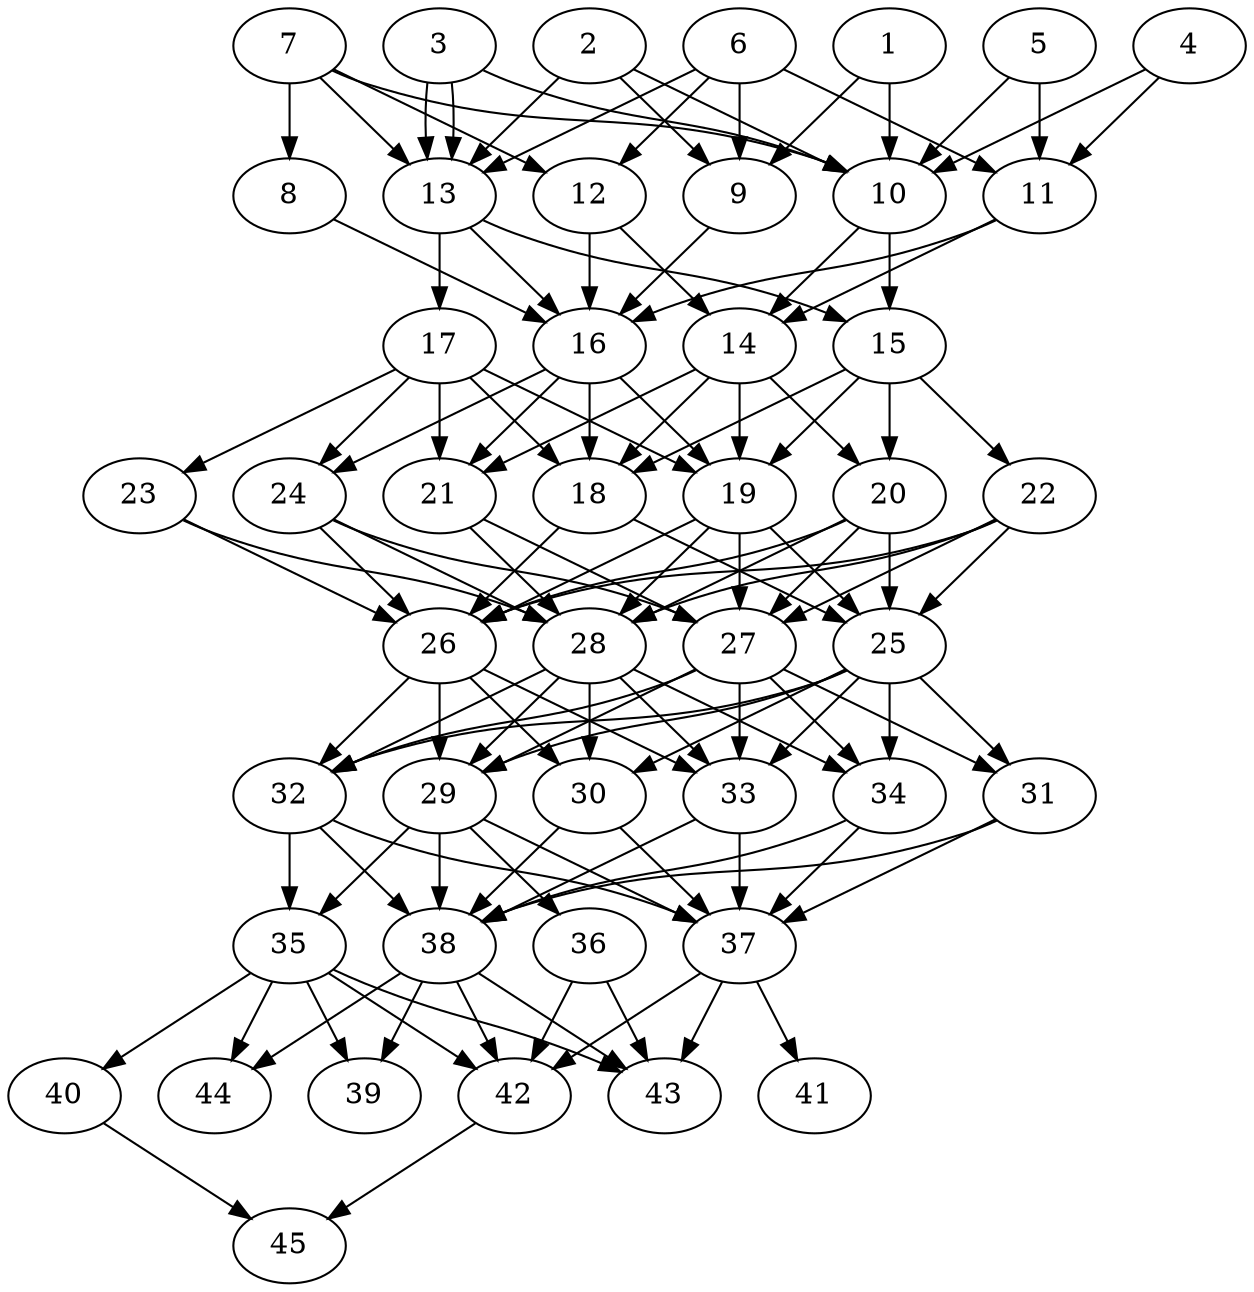 // DAG automatically generated by daggen at Thu Oct  3 14:07:24 2019
// ./daggen --dot -n 45 --ccr 0.3 --fat 0.5 --regular 0.7 --density 0.9 --mindata 5242880 --maxdata 52428800 
digraph G {
  1 [size="100341760", alpha="0.05", expect_size="30102528"] 
  1 -> 9 [size ="30102528"]
  1 -> 10 [size ="30102528"]
  2 [size="24309760", alpha="0.08", expect_size="7292928"] 
  2 -> 9 [size ="7292928"]
  2 -> 10 [size ="7292928"]
  2 -> 13 [size ="7292928"]
  3 [size="145872213", alpha="0.01", expect_size="43761664"] 
  3 -> 10 [size ="43761664"]
  3 -> 13 [size ="43761664"]
  3 -> 13 [size ="43761664"]
  4 [size="74141013", alpha="0.10", expect_size="22242304"] 
  4 -> 10 [size ="22242304"]
  4 -> 11 [size ="22242304"]
  5 [size="125637973", alpha="0.16", expect_size="37691392"] 
  5 -> 10 [size ="37691392"]
  5 -> 11 [size ="37691392"]
  6 [size="97867093", alpha="0.13", expect_size="29360128"] 
  6 -> 9 [size ="29360128"]
  6 -> 11 [size ="29360128"]
  6 -> 12 [size ="29360128"]
  6 -> 13 [size ="29360128"]
  7 [size="116568747", alpha="0.14", expect_size="34970624"] 
  7 -> 8 [size ="34970624"]
  7 -> 10 [size ="34970624"]
  7 -> 12 [size ="34970624"]
  7 -> 13 [size ="34970624"]
  8 [size="96133120", alpha="0.08", expect_size="28839936"] 
  8 -> 16 [size ="28839936"]
  9 [size="98628267", alpha="0.10", expect_size="29588480"] 
  9 -> 16 [size ="29588480"]
  10 [size="27456853", alpha="0.03", expect_size="8237056"] 
  10 -> 14 [size ="8237056"]
  10 -> 15 [size ="8237056"]
  11 [size="109639680", alpha="0.10", expect_size="32891904"] 
  11 -> 14 [size ="32891904"]
  11 -> 16 [size ="32891904"]
  12 [size="150934187", alpha="0.16", expect_size="45280256"] 
  12 -> 14 [size ="45280256"]
  12 -> 16 [size ="45280256"]
  13 [size="55309653", alpha="0.17", expect_size="16592896"] 
  13 -> 15 [size ="16592896"]
  13 -> 16 [size ="16592896"]
  13 -> 17 [size ="16592896"]
  14 [size="60907520", alpha="0.01", expect_size="18272256"] 
  14 -> 18 [size ="18272256"]
  14 -> 19 [size ="18272256"]
  14 -> 20 [size ="18272256"]
  14 -> 21 [size ="18272256"]
  15 [size="141267627", alpha="0.15", expect_size="42380288"] 
  15 -> 18 [size ="42380288"]
  15 -> 19 [size ="42380288"]
  15 -> 20 [size ="42380288"]
  15 -> 22 [size ="42380288"]
  16 [size="109083307", alpha="0.10", expect_size="32724992"] 
  16 -> 18 [size ="32724992"]
  16 -> 19 [size ="32724992"]
  16 -> 21 [size ="32724992"]
  16 -> 24 [size ="32724992"]
  17 [size="57285973", alpha="0.18", expect_size="17185792"] 
  17 -> 18 [size ="17185792"]
  17 -> 19 [size ="17185792"]
  17 -> 21 [size ="17185792"]
  17 -> 23 [size ="17185792"]
  17 -> 24 [size ="17185792"]
  18 [size="168048640", alpha="0.05", expect_size="50414592"] 
  18 -> 25 [size ="50414592"]
  18 -> 26 [size ="50414592"]
  19 [size="71843840", alpha="0.11", expect_size="21553152"] 
  19 -> 25 [size ="21553152"]
  19 -> 26 [size ="21553152"]
  19 -> 27 [size ="21553152"]
  19 -> 28 [size ="21553152"]
  20 [size="147159040", alpha="0.00", expect_size="44147712"] 
  20 -> 25 [size ="44147712"]
  20 -> 26 [size ="44147712"]
  20 -> 27 [size ="44147712"]
  20 -> 28 [size ="44147712"]
  21 [size="174076587", alpha="0.00", expect_size="52222976"] 
  21 -> 27 [size ="52222976"]
  21 -> 28 [size ="52222976"]
  22 [size="96256000", alpha="0.01", expect_size="28876800"] 
  22 -> 25 [size ="28876800"]
  22 -> 26 [size ="28876800"]
  22 -> 27 [size ="28876800"]
  22 -> 28 [size ="28876800"]
  23 [size="63460693", alpha="0.18", expect_size="19038208"] 
  23 -> 26 [size ="19038208"]
  23 -> 28 [size ="19038208"]
  24 [size="38270293", alpha="0.02", expect_size="11481088"] 
  24 -> 26 [size ="11481088"]
  24 -> 27 [size ="11481088"]
  24 -> 28 [size ="11481088"]
  25 [size="47892480", alpha="0.00", expect_size="14367744"] 
  25 -> 29 [size ="14367744"]
  25 -> 30 [size ="14367744"]
  25 -> 31 [size ="14367744"]
  25 -> 32 [size ="14367744"]
  25 -> 33 [size ="14367744"]
  25 -> 34 [size ="14367744"]
  26 [size="162273280", alpha="0.08", expect_size="48681984"] 
  26 -> 29 [size ="48681984"]
  26 -> 30 [size ="48681984"]
  26 -> 32 [size ="48681984"]
  26 -> 33 [size ="48681984"]
  27 [size="84012373", alpha="0.09", expect_size="25203712"] 
  27 -> 29 [size ="25203712"]
  27 -> 31 [size ="25203712"]
  27 -> 32 [size ="25203712"]
  27 -> 33 [size ="25203712"]
  27 -> 34 [size ="25203712"]
  28 [size="65358507", alpha="0.00", expect_size="19607552"] 
  28 -> 29 [size ="19607552"]
  28 -> 30 [size ="19607552"]
  28 -> 32 [size ="19607552"]
  28 -> 33 [size ="19607552"]
  28 -> 34 [size ="19607552"]
  29 [size="105803093", alpha="0.01", expect_size="31740928"] 
  29 -> 35 [size ="31740928"]
  29 -> 36 [size ="31740928"]
  29 -> 37 [size ="31740928"]
  29 -> 38 [size ="31740928"]
  30 [size="34461013", alpha="0.04", expect_size="10338304"] 
  30 -> 37 [size ="10338304"]
  30 -> 38 [size ="10338304"]
  31 [size="36420267", alpha="0.18", expect_size="10926080"] 
  31 -> 37 [size ="10926080"]
  31 -> 38 [size ="10926080"]
  32 [size="37263360", alpha="0.09", expect_size="11179008"] 
  32 -> 35 [size ="11179008"]
  32 -> 37 [size ="11179008"]
  32 -> 38 [size ="11179008"]
  33 [size="43816960", alpha="0.05", expect_size="13145088"] 
  33 -> 37 [size ="13145088"]
  33 -> 38 [size ="13145088"]
  34 [size="27200853", alpha="0.06", expect_size="8160256"] 
  34 -> 37 [size ="8160256"]
  34 -> 38 [size ="8160256"]
  35 [size="44076373", alpha="0.03", expect_size="13222912"] 
  35 -> 39 [size ="13222912"]
  35 -> 40 [size ="13222912"]
  35 -> 42 [size ="13222912"]
  35 -> 43 [size ="13222912"]
  35 -> 44 [size ="13222912"]
  36 [size="45318827", alpha="0.12", expect_size="13595648"] 
  36 -> 42 [size ="13595648"]
  36 -> 43 [size ="13595648"]
  37 [size="111319040", alpha="0.06", expect_size="33395712"] 
  37 -> 41 [size ="33395712"]
  37 -> 42 [size ="33395712"]
  37 -> 43 [size ="33395712"]
  38 [size="26603520", alpha="0.19", expect_size="7981056"] 
  38 -> 39 [size ="7981056"]
  38 -> 42 [size ="7981056"]
  38 -> 43 [size ="7981056"]
  38 -> 44 [size ="7981056"]
  39 [size="27112107", alpha="0.19", expect_size="8133632"] 
  40 [size="36713813", alpha="0.16", expect_size="11014144"] 
  40 -> 45 [size ="11014144"]
  41 [size="65389227", alpha="0.12", expect_size="19616768"] 
  42 [size="48015360", alpha="0.18", expect_size="14404608"] 
  42 -> 45 [size ="14404608"]
  43 [size="118050133", alpha="0.11", expect_size="35415040"] 
  44 [size="156047360", alpha="0.06", expect_size="46814208"] 
  45 [size="48151893", alpha="0.04", expect_size="14445568"] 
}
